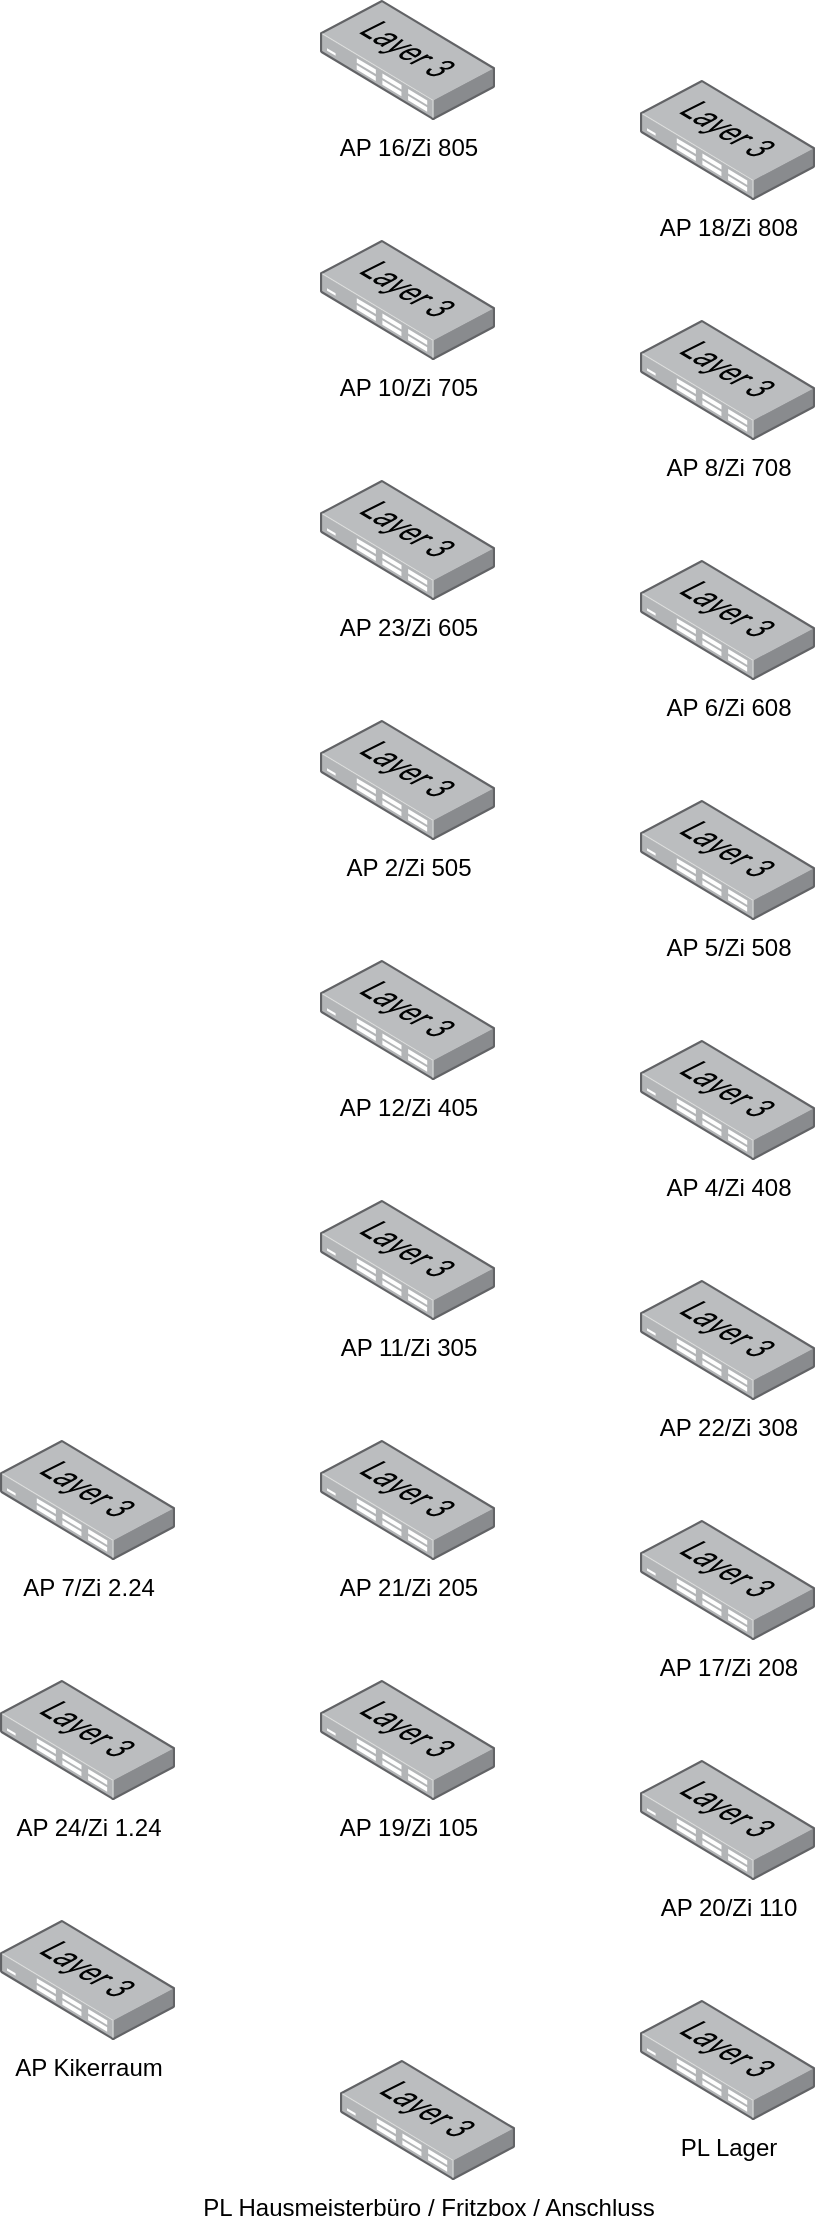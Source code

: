 <mxfile version="14.0.0" type="github">
  <diagram id="R2lEEEUBdFMjLlhIrx00" name="Page-1">
    <mxGraphModel dx="865" dy="456" grid="1" gridSize="10" guides="1" tooltips="1" connect="1" arrows="1" fold="1" page="1" pageScale="1" pageWidth="827" pageHeight="1169" math="0" shadow="0" extFonts="Permanent Marker^https://fonts.googleapis.com/css?family=Permanent+Marker">
      <root>
        <mxCell id="0" />
        <mxCell id="1" parent="0" />
        <mxCell id="6DqZ498Wy22EHyodnlSP-6" value="AP 16/Zi 805" style="points=[];aspect=fixed;html=1;align=center;shadow=0;dashed=0;image;image=img/lib/allied_telesis/switch/Switch_24_port_L3.svg;" vertex="1" parent="1">
          <mxGeometry x="510" y="50" width="87.53" height="60" as="geometry" />
        </mxCell>
        <mxCell id="6DqZ498Wy22EHyodnlSP-7" value="AP 18/Zi 808" style="points=[];aspect=fixed;html=1;align=center;shadow=0;dashed=0;image;image=img/lib/allied_telesis/switch/Switch_24_port_L3.svg;" vertex="1" parent="1">
          <mxGeometry x="670" y="90" width="87.53" height="60" as="geometry" />
        </mxCell>
        <mxCell id="6DqZ498Wy22EHyodnlSP-11" value="AP 10/Zi 705" style="points=[];aspect=fixed;html=1;align=center;shadow=0;dashed=0;image;image=img/lib/allied_telesis/switch/Switch_24_port_L3.svg;" vertex="1" parent="1">
          <mxGeometry x="510" y="170" width="87.53" height="60" as="geometry" />
        </mxCell>
        <mxCell id="6DqZ498Wy22EHyodnlSP-14" value="AP 8/Zi 708" style="points=[];aspect=fixed;html=1;align=center;shadow=0;dashed=0;image;image=img/lib/allied_telesis/switch/Switch_24_port_L3.svg;" vertex="1" parent="1">
          <mxGeometry x="670" y="210" width="87.53" height="60" as="geometry" />
        </mxCell>
        <mxCell id="6DqZ498Wy22EHyodnlSP-15" value="AP 23/Zi 605" style="points=[];aspect=fixed;html=1;align=center;shadow=0;dashed=0;image;image=img/lib/allied_telesis/switch/Switch_24_port_L3.svg;" vertex="1" parent="1">
          <mxGeometry x="510" y="290" width="87.53" height="60" as="geometry" />
        </mxCell>
        <mxCell id="6DqZ498Wy22EHyodnlSP-16" value="AP 6/Zi 608" style="points=[];aspect=fixed;html=1;align=center;shadow=0;dashed=0;image;image=img/lib/allied_telesis/switch/Switch_24_port_L3.svg;" vertex="1" parent="1">
          <mxGeometry x="670" y="330" width="87.53" height="60" as="geometry" />
        </mxCell>
        <mxCell id="6DqZ498Wy22EHyodnlSP-17" value="AP 2/Zi 505" style="points=[];aspect=fixed;html=1;align=center;shadow=0;dashed=0;image;image=img/lib/allied_telesis/switch/Switch_24_port_L3.svg;" vertex="1" parent="1">
          <mxGeometry x="510" y="410" width="87.53" height="60" as="geometry" />
        </mxCell>
        <mxCell id="6DqZ498Wy22EHyodnlSP-18" value="AP 5/Zi 508" style="points=[];aspect=fixed;html=1;align=center;shadow=0;dashed=0;image;image=img/lib/allied_telesis/switch/Switch_24_port_L3.svg;" vertex="1" parent="1">
          <mxGeometry x="670" y="450" width="87.53" height="60" as="geometry" />
        </mxCell>
        <mxCell id="6DqZ498Wy22EHyodnlSP-19" value="AP 4/Zi 408" style="points=[];aspect=fixed;html=1;align=center;shadow=0;dashed=0;image;image=img/lib/allied_telesis/switch/Switch_24_port_L3.svg;" vertex="1" parent="1">
          <mxGeometry x="670" y="570" width="87.53" height="60" as="geometry" />
        </mxCell>
        <mxCell id="6DqZ498Wy22EHyodnlSP-20" value="AP 12/Zi 405" style="points=[];aspect=fixed;html=1;align=center;shadow=0;dashed=0;image;image=img/lib/allied_telesis/switch/Switch_24_port_L3.svg;" vertex="1" parent="1">
          <mxGeometry x="510" y="530" width="87.53" height="60" as="geometry" />
        </mxCell>
        <mxCell id="6DqZ498Wy22EHyodnlSP-21" value="AP 11/Zi 305" style="points=[];aspect=fixed;html=1;align=center;shadow=0;dashed=0;image;image=img/lib/allied_telesis/switch/Switch_24_port_L3.svg;" vertex="1" parent="1">
          <mxGeometry x="510" y="650" width="87.53" height="60" as="geometry" />
        </mxCell>
        <mxCell id="6DqZ498Wy22EHyodnlSP-22" value="AP 22/Zi 308&lt;span style=&quot;color: rgba(0 , 0 , 0 , 0) ; font-family: monospace ; font-size: 0px ; background-color: rgb(248 , 249 , 250)&quot;&gt;%3CmxGraphModel%3E%3Croot%3E%3CmxCell%20id%3D%220%22%2F%3E%3CmxCell%20id%3D%221%22%20parent%3D%220%22%2F%3E%3CmxCell%20id%3D%222%22%20value%3D%22AP%2012%2FZi%20405%22%20style%3D%22points%3D%5B%5D%3Baspect%3Dfixed%3Bhtml%3D1%3Balign%3Dcenter%3Bshadow%3D0%3Bdashed%3D0%3Bimage%3Bimage%3Dimg%2Flib%2Fallied_telesis%2Fswitch%2FSwitch_24_port_L3.svg%3B%22%20vertex%3D%221%22%20parent%3D%221%22%3E%3CmxGeometry%20x%3D%22510%22%20y%3D%22530%22%20width%3D%2287.53%22%20height%3D%2260%22%20as%3D%22geometry%22%2F%3E%3C%2FmxCell%3E%3C%2Froot%3E%3C%2FmxGraphModel%3E&lt;/span&gt;&lt;span style=&quot;color: rgba(0 , 0 , 0 , 0) ; font-family: monospace ; font-size: 0px ; background-color: rgb(248 , 249 , 250)&quot;&gt;%3CmxGraphModel%3E%3Croot%3E%3CmxCell%20id%3D%220%22%2F%3E%3CmxCell%20id%3D%221%22%20parent%3D%220%22%2F%3E%3CmxCell%20id%3D%222%22%20value%3D%22AP%2012%2FZi%20405%22%20style%3D%22points%3D%5B%5D%3Baspect%3Dfixed%3Bhtml%3D1%3Balign%3Dcenter%3Bshadow%3D0%3Bdashed%3D0%3Bimage%3Bimage%3Dimg%2Flib%2Fallied_telesis%2Fswitch%2FSwitch_24_port_L3.svg%3B%22%20vertex%3D%221%22%20parent%3D%221%22%3E%3CmxGeometry%20x%3D%22510%22%20y%3D%22530%22%20width%3D%2287.53%22%20height%3D%2260%22%20as%3D%22geometry%22%2F%3E%3C%2FmxCell%3E%3C%2Froot%3E%3C%2FmxGraphModel%3E&lt;/span&gt;" style="points=[];aspect=fixed;html=1;align=center;shadow=0;dashed=0;image;image=img/lib/allied_telesis/switch/Switch_24_port_L3.svg;" vertex="1" parent="1">
          <mxGeometry x="670" y="690" width="87.53" height="60" as="geometry" />
        </mxCell>
        <mxCell id="6DqZ498Wy22EHyodnlSP-23" value="AP 17/Zi 208&lt;span style=&quot;color: rgba(0 , 0 , 0 , 0) ; font-family: monospace ; font-size: 0px ; background-color: rgb(248 , 249 , 250)&quot;&gt;%3CmxGraphModel%3E%3Croot%3E%3CmxCell%20id%3D%220%22%2F%3E%3CmxCell%20id%3D%221%22%20parent%3D%220%22%2F%3E%3CmxCell%20id%3D%222%22%20value%3D%22AP%2022%2FZi%20308%26lt%3Bspan%20style%3D%26quot%3Bcolor%3A%20rgba(0%20%2C%200%20%2C%200%20%2C%200)%20%3B%20font-family%3A%20monospace%20%3B%20font-size%3A%200px%20%3B%20background-color%3A%20rgb(248%20%2C%20249%20%2C%20250)%26quot%3B%26gt%3B%253CmxGraphModel%253E%253Croot%253E%253CmxCell%2520id%253D%25220%2522%252F%253E%253CmxCell%2520id%253D%25221%2522%2520parent%253D%25220%2522%252F%253E%253CmxCell%2520id%253D%25222%2522%2520value%253D%2522AP%252012%252FZi%2520405%2522%2520style%253D%2522points%253D%255B%255D%253Baspect%253Dfixed%253Bhtml%253D1%253Balign%253Dcenter%253Bshadow%253D0%253Bdashed%253D0%253Bimage%253Bimage%253Dimg%252Flib%252Fallied_telesis%252Fswitch%252FSwitch_24_port_L3.svg%253B%2522%2520vertex%253D%25221%2522%2520parent%253D%25221%2522%253E%253CmxGeometry%2520x%253D%2522510%2522%2520y%253D%2522530%2522%2520width%253D%252287.53%2522%2520height%253D%252260%2522%2520as%253D%2522geometry%2522%252F%253E%253C%252FmxCell%253E%253C%252Froot%253E%253C%252FmxGraphModel%253E%26lt%3B%2Fspan%26gt%3B%26lt%3Bspan%20style%3D%26quot%3Bcolor%3A%20rgba(0%20%2C%200%20%2C%200%20%2C%200)%20%3B%20font-family%3A%20monospace%20%3B%20font-size%3A%200px%20%3B%20background-color%3A%20rgb(248%20%2C%20249%20%2C%20250)%26quot%3B%26gt%3B%253CmxGraphModel%253E%253Croot%253E%253CmxCell%2520id%253D%25220%2522%252F%253E%253CmxCell%2520id%253D%25221%2522%2520parent%253D%25220%2522%252F%253E%253CmxCell%2520id%253D%25222%2522%2520value%253D%2522AP%252012%252FZi%2520405%2522%2520style%253D%2522points%253D%255B%255D%253Baspect%253Dfixed%253Bhtml%253D1%253Balign%253Dcenter%253Bshadow%253D0%253Bdashed%253D0%253Bimage%253Bimage%253Dimg%252Flib%252Fallied_telesis%252Fswitch%252FSwitch_24_port_L3.svg%253B%2522%2520vertex%253D%25221%2522%2520parent%253D%25221%2522%253E%253CmxGeometry%2520x%253D%2522510%2522%2520y%253D%2522530%2522%2520width%253D%252287.53%2522%2520height%253D%252260%2522%2520as%253D%2522geometry%2522%252F%253E%253C%252FmxCell%253E%253C%252Froot%253E%253C%252FmxGraphModel%253E%26lt%3B%2Fspan%26gt%3B%22%20style%3D%22points%3D%5B%5D%3Baspect%3Dfixed%3Bhtml%3D1%3Balign%3Dcenter%3Bshadow%3D0%3Bdashed%3D0%3Bimage%3Bimage%3Dimg%2Flib%2Fallied_telesis%2Fswitch%2FSwitch_24_port_L3.svg%3B%22%20vertex%3D%221%22%20parent%3D%221%22%3E%3CmxGeometry%20x%3D%22670%22%20y%3D%22690%22%20width%3D%2287.53%22%20height%3D%2260%22%20as%3D%22geometry%22%2F%3E%3C%2FmxCell%3E%3C%2Froot%3E%3C%2FmxGraphModel%3E&lt;/span&gt;&lt;span style=&quot;color: rgba(0 , 0 , 0 , 0) ; font-family: monospace ; font-size: 0px ; background-color: rgb(248 , 249 , 250)&quot;&gt;%3CmxGraphModel%3E%3Croot%3E%3CmxCell%20id%3D%220%22%2F%3E%3CmxCell%20id%3D%221%22%20parent%3D%220%22%2F%3E%3CmxCell%20id%3D%222%22%20value%3D%22AP%2022%2FZi%20308%26lt%3Bspan%20style%3D%26quot%3Bcolor%3A%20rgba(0%20%2C%200%20%2C%200%20%2C%200)%20%3B%20font-family%3A%20monospace%20%3B%20font-size%3A%200px%20%3B%20background-color%3A%20rgb(248%20%2C%20249%20%2C%20250)%26quot%3B%26gt%3B%253CmxGraphModel%253E%253Croot%253E%253CmxCell%2520id%253D%25220%2522%252F%253E%253CmxCell%2520id%253D%25221%2522%2520parent%253D%25220%2522%252F%253E%253CmxCell%2520id%253D%25222%2522%2520value%253D%2522AP%252012%252FZi%2520405%2522%2520style%253D%2522points%253D%255B%255D%253Baspect%253Dfixed%253Bhtml%253D1%253Balign%253Dcenter%253Bshadow%253D0%253Bdashed%253D0%253Bimage%253Bimage%253Dimg%252Flib%252Fallied_telesis%252Fswitch%252FSwitch_24_port_L3.svg%253B%2522%2520vertex%253D%25221%2522%2520parent%253D%25221%2522%253E%253CmxGeometry%2520x%253D%2522510%2522%2520y%253D%2522530%2522%2520width%253D%252287.53%2522%2520height%253D%252260%2522%2520as%253D%2522geometry%2522%252F%253E%253C%252FmxCell%253E%253C%252Froot%253E%253C%252FmxGraphModel%253E%26lt%3B%2Fspan%26gt%3B%26lt%3Bspan%20style%3D%26quot%3Bcolor%3A%20rgba(0%20%2C%200%20%2C%200%20%2C%200)%20%3B%20font-family%3A%20monospace%20%3B%20font-size%3A%200px%20%3B%20background-color%3A%20rgb(248%20%2C%20249%20%2C%20250)%26quot%3B%26gt%3B%253CmxGraphModel%253E%253Croot%253E%253CmxCell%2520id%253D%25220%2522%252F%253E%253CmxCell%2520id%253D%25221%2522%2520parent%253D%25220%2522%252F%253E%253CmxCell%2520id%253D%25222%2522%2520value%253D%2522AP%252012%252FZi%2520405%2522%2520style%253D%2522points%253D%255B%255D%253Baspect%253Dfixed%253Bhtml%253D1%253Balign%253Dcenter%253Bshadow%253D0%253Bdashed%253D0%253Bimage%253Bimage%253Dimg%252Flib%252Fallied_telesis%252Fswitch%252FSwitch_24_port_L3.svg%253B%2522%2520vertex%253D%25221%2522%2520parent%253D%25221%2522%253E%253CmxGeometry%2520x%253D%2522510%2522%2520y%253D%2522530%2522%2520width%253D%252287.53%2522%2520height%253D%252260%2522%2520as%253D%2522geometry%2522%252F%253E%253C%252FmxCell%253E%253C%252Froot%253E%253C%252FmxGraphModel%253E%26lt%3B%2Fspan%26gt%3B%22%20style%3D%22points%3D%5B%5D%3Baspect%3Dfixed%3Bhtml%3D1%3Balign%3Dcenter%3Bshadow%3D0%3Bdashed%3D0%3Bimage%3Bimage%3Dimg%2Flib%2Fallied_telesis%2Fswitch%2FSwitch_24_port_L3.svg%3B%22%20vertex%3D%221%22%20parent%3D%221%22%3E%3CmxGeometry%20x%3D%22670%22%20y%3D%22690%22%20width%3D%2287.53%22%20height%3D%2260%22%20as%3D%22geometry%22%2F%3E%3C%2FmxCell%3E%3C%2Froot%3E%3C%2FmxGraphModel%3E&lt;/span&gt;" style="points=[];aspect=fixed;html=1;align=center;shadow=0;dashed=0;image;image=img/lib/allied_telesis/switch/Switch_24_port_L3.svg;" vertex="1" parent="1">
          <mxGeometry x="670" y="810" width="87.53" height="60" as="geometry" />
        </mxCell>
        <mxCell id="6DqZ498Wy22EHyodnlSP-24" value="AP 21/Zi 205" style="points=[];aspect=fixed;html=1;align=center;shadow=0;dashed=0;image;image=img/lib/allied_telesis/switch/Switch_24_port_L3.svg;" vertex="1" parent="1">
          <mxGeometry x="510" y="770" width="87.53" height="60" as="geometry" />
        </mxCell>
        <mxCell id="6DqZ498Wy22EHyodnlSP-25" value="AP 20/Zi 110" style="points=[];aspect=fixed;html=1;align=center;shadow=0;dashed=0;image;image=img/lib/allied_telesis/switch/Switch_24_port_L3.svg;" vertex="1" parent="1">
          <mxGeometry x="670" y="930" width="87.53" height="60" as="geometry" />
        </mxCell>
        <mxCell id="6DqZ498Wy22EHyodnlSP-26" value="AP 19/Zi 105" style="points=[];aspect=fixed;html=1;align=center;shadow=0;dashed=0;image;image=img/lib/allied_telesis/switch/Switch_24_port_L3.svg;" vertex="1" parent="1">
          <mxGeometry x="510" y="890" width="87.53" height="60" as="geometry" />
        </mxCell>
        <mxCell id="6DqZ498Wy22EHyodnlSP-27" value="PL Hausmeisterbüro / Fritzbox / Anschluss" style="points=[];aspect=fixed;html=1;align=center;shadow=0;dashed=0;image;image=img/lib/allied_telesis/switch/Switch_24_port_L3.svg;" vertex="1" parent="1">
          <mxGeometry x="520" y="1080" width="87.53" height="60" as="geometry" />
        </mxCell>
        <mxCell id="6DqZ498Wy22EHyodnlSP-28" value="PL Lager" style="points=[];aspect=fixed;html=1;align=center;shadow=0;dashed=0;image;image=img/lib/allied_telesis/switch/Switch_24_port_L3.svg;" vertex="1" parent="1">
          <mxGeometry x="670" y="1050" width="87.53" height="60" as="geometry" />
        </mxCell>
        <mxCell id="6DqZ498Wy22EHyodnlSP-29" value="AP 7/Zi 2.24" style="points=[];aspect=fixed;html=1;align=center;shadow=0;dashed=0;image;image=img/lib/allied_telesis/switch/Switch_24_port_L3.svg;" vertex="1" parent="1">
          <mxGeometry x="350" y="770" width="87.53" height="60" as="geometry" />
        </mxCell>
        <mxCell id="6DqZ498Wy22EHyodnlSP-30" value="AP 24/Zi 1.24" style="points=[];aspect=fixed;html=1;align=center;shadow=0;dashed=0;image;image=img/lib/allied_telesis/switch/Switch_24_port_L3.svg;" vertex="1" parent="1">
          <mxGeometry x="350" y="890" width="87.53" height="60" as="geometry" />
        </mxCell>
        <mxCell id="6DqZ498Wy22EHyodnlSP-31" value="AP Kikerraum" style="points=[];aspect=fixed;html=1;align=center;shadow=0;dashed=0;image;image=img/lib/allied_telesis/switch/Switch_24_port_L3.svg;" vertex="1" parent="1">
          <mxGeometry x="350" y="1010" width="87.53" height="60" as="geometry" />
        </mxCell>
      </root>
    </mxGraphModel>
  </diagram>
</mxfile>
